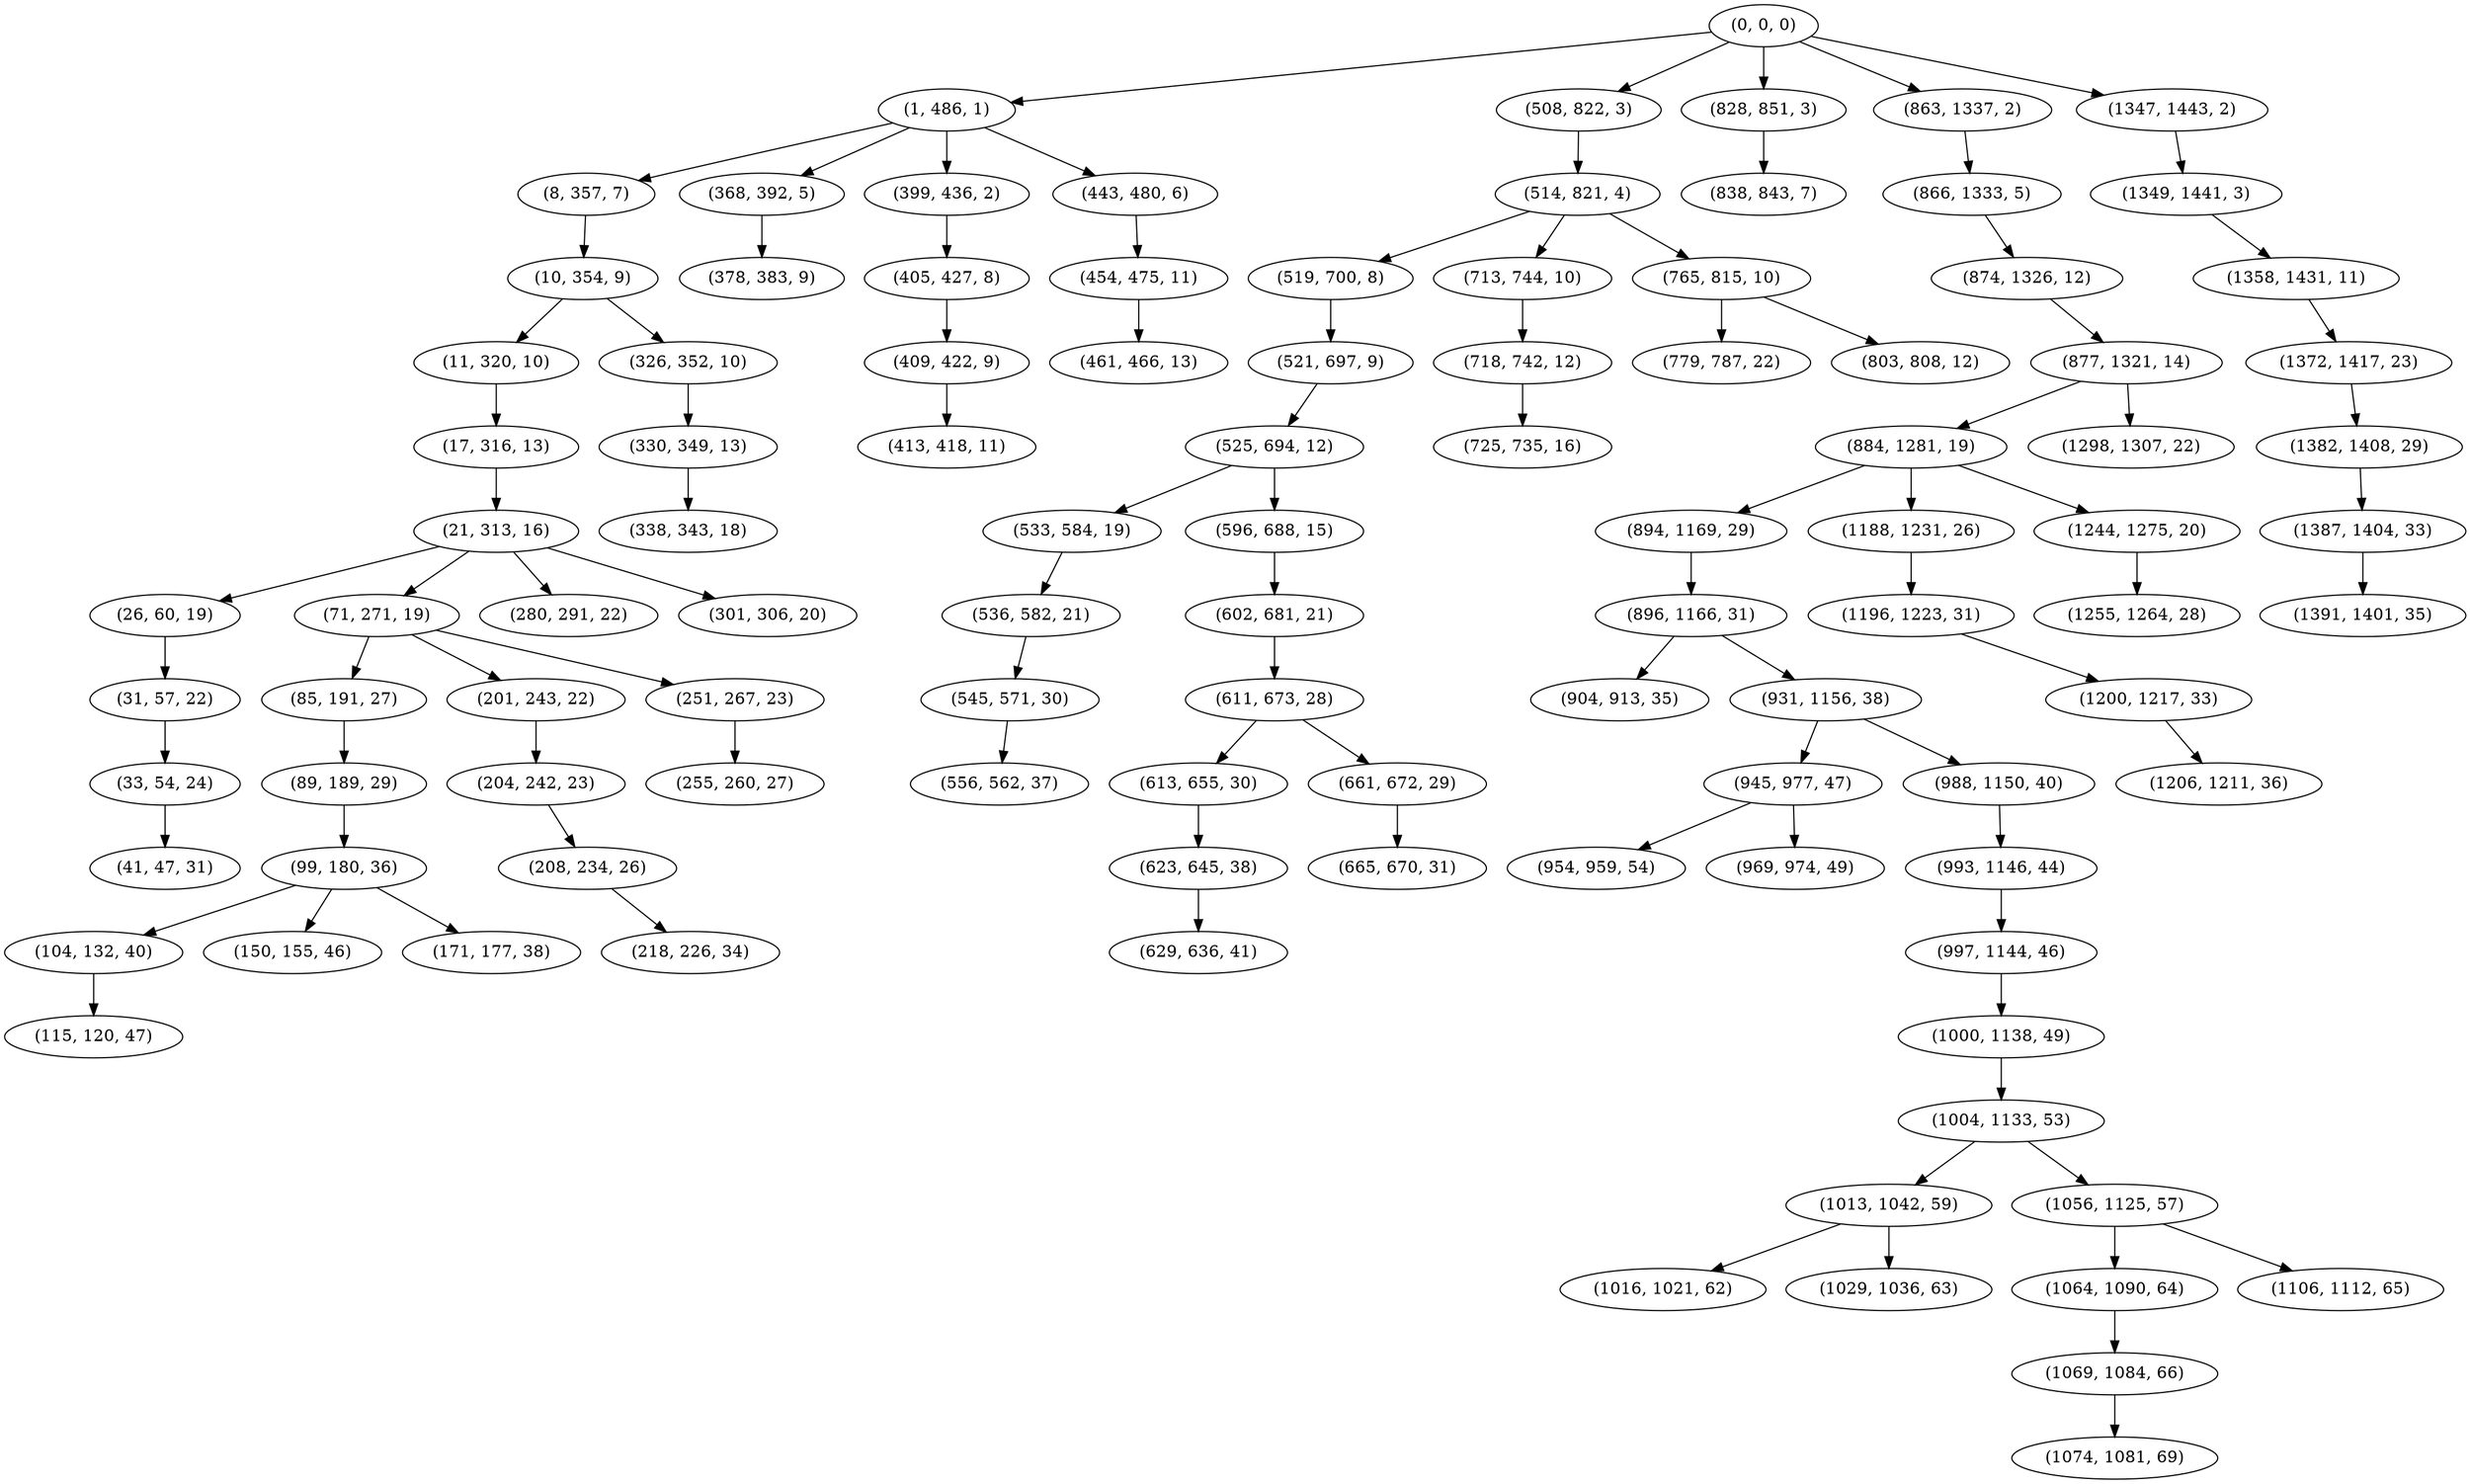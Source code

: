 digraph tree {
    "(0, 0, 0)";
    "(1, 486, 1)";
    "(8, 357, 7)";
    "(10, 354, 9)";
    "(11, 320, 10)";
    "(17, 316, 13)";
    "(21, 313, 16)";
    "(26, 60, 19)";
    "(31, 57, 22)";
    "(33, 54, 24)";
    "(41, 47, 31)";
    "(71, 271, 19)";
    "(85, 191, 27)";
    "(89, 189, 29)";
    "(99, 180, 36)";
    "(104, 132, 40)";
    "(115, 120, 47)";
    "(150, 155, 46)";
    "(171, 177, 38)";
    "(201, 243, 22)";
    "(204, 242, 23)";
    "(208, 234, 26)";
    "(218, 226, 34)";
    "(251, 267, 23)";
    "(255, 260, 27)";
    "(280, 291, 22)";
    "(301, 306, 20)";
    "(326, 352, 10)";
    "(330, 349, 13)";
    "(338, 343, 18)";
    "(368, 392, 5)";
    "(378, 383, 9)";
    "(399, 436, 2)";
    "(405, 427, 8)";
    "(409, 422, 9)";
    "(413, 418, 11)";
    "(443, 480, 6)";
    "(454, 475, 11)";
    "(461, 466, 13)";
    "(508, 822, 3)";
    "(514, 821, 4)";
    "(519, 700, 8)";
    "(521, 697, 9)";
    "(525, 694, 12)";
    "(533, 584, 19)";
    "(536, 582, 21)";
    "(545, 571, 30)";
    "(556, 562, 37)";
    "(596, 688, 15)";
    "(602, 681, 21)";
    "(611, 673, 28)";
    "(613, 655, 30)";
    "(623, 645, 38)";
    "(629, 636, 41)";
    "(661, 672, 29)";
    "(665, 670, 31)";
    "(713, 744, 10)";
    "(718, 742, 12)";
    "(725, 735, 16)";
    "(765, 815, 10)";
    "(779, 787, 22)";
    "(803, 808, 12)";
    "(828, 851, 3)";
    "(838, 843, 7)";
    "(863, 1337, 2)";
    "(866, 1333, 5)";
    "(874, 1326, 12)";
    "(877, 1321, 14)";
    "(884, 1281, 19)";
    "(894, 1169, 29)";
    "(896, 1166, 31)";
    "(904, 913, 35)";
    "(931, 1156, 38)";
    "(945, 977, 47)";
    "(954, 959, 54)";
    "(969, 974, 49)";
    "(988, 1150, 40)";
    "(993, 1146, 44)";
    "(997, 1144, 46)";
    "(1000, 1138, 49)";
    "(1004, 1133, 53)";
    "(1013, 1042, 59)";
    "(1016, 1021, 62)";
    "(1029, 1036, 63)";
    "(1056, 1125, 57)";
    "(1064, 1090, 64)";
    "(1069, 1084, 66)";
    "(1074, 1081, 69)";
    "(1106, 1112, 65)";
    "(1188, 1231, 26)";
    "(1196, 1223, 31)";
    "(1200, 1217, 33)";
    "(1206, 1211, 36)";
    "(1244, 1275, 20)";
    "(1255, 1264, 28)";
    "(1298, 1307, 22)";
    "(1347, 1443, 2)";
    "(1349, 1441, 3)";
    "(1358, 1431, 11)";
    "(1372, 1417, 23)";
    "(1382, 1408, 29)";
    "(1387, 1404, 33)";
    "(1391, 1401, 35)";
    "(0, 0, 0)" -> "(1, 486, 1)";
    "(0, 0, 0)" -> "(508, 822, 3)";
    "(0, 0, 0)" -> "(828, 851, 3)";
    "(0, 0, 0)" -> "(863, 1337, 2)";
    "(0, 0, 0)" -> "(1347, 1443, 2)";
    "(1, 486, 1)" -> "(8, 357, 7)";
    "(1, 486, 1)" -> "(368, 392, 5)";
    "(1, 486, 1)" -> "(399, 436, 2)";
    "(1, 486, 1)" -> "(443, 480, 6)";
    "(8, 357, 7)" -> "(10, 354, 9)";
    "(10, 354, 9)" -> "(11, 320, 10)";
    "(10, 354, 9)" -> "(326, 352, 10)";
    "(11, 320, 10)" -> "(17, 316, 13)";
    "(17, 316, 13)" -> "(21, 313, 16)";
    "(21, 313, 16)" -> "(26, 60, 19)";
    "(21, 313, 16)" -> "(71, 271, 19)";
    "(21, 313, 16)" -> "(280, 291, 22)";
    "(21, 313, 16)" -> "(301, 306, 20)";
    "(26, 60, 19)" -> "(31, 57, 22)";
    "(31, 57, 22)" -> "(33, 54, 24)";
    "(33, 54, 24)" -> "(41, 47, 31)";
    "(71, 271, 19)" -> "(85, 191, 27)";
    "(71, 271, 19)" -> "(201, 243, 22)";
    "(71, 271, 19)" -> "(251, 267, 23)";
    "(85, 191, 27)" -> "(89, 189, 29)";
    "(89, 189, 29)" -> "(99, 180, 36)";
    "(99, 180, 36)" -> "(104, 132, 40)";
    "(99, 180, 36)" -> "(150, 155, 46)";
    "(99, 180, 36)" -> "(171, 177, 38)";
    "(104, 132, 40)" -> "(115, 120, 47)";
    "(201, 243, 22)" -> "(204, 242, 23)";
    "(204, 242, 23)" -> "(208, 234, 26)";
    "(208, 234, 26)" -> "(218, 226, 34)";
    "(251, 267, 23)" -> "(255, 260, 27)";
    "(326, 352, 10)" -> "(330, 349, 13)";
    "(330, 349, 13)" -> "(338, 343, 18)";
    "(368, 392, 5)" -> "(378, 383, 9)";
    "(399, 436, 2)" -> "(405, 427, 8)";
    "(405, 427, 8)" -> "(409, 422, 9)";
    "(409, 422, 9)" -> "(413, 418, 11)";
    "(443, 480, 6)" -> "(454, 475, 11)";
    "(454, 475, 11)" -> "(461, 466, 13)";
    "(508, 822, 3)" -> "(514, 821, 4)";
    "(514, 821, 4)" -> "(519, 700, 8)";
    "(514, 821, 4)" -> "(713, 744, 10)";
    "(514, 821, 4)" -> "(765, 815, 10)";
    "(519, 700, 8)" -> "(521, 697, 9)";
    "(521, 697, 9)" -> "(525, 694, 12)";
    "(525, 694, 12)" -> "(533, 584, 19)";
    "(525, 694, 12)" -> "(596, 688, 15)";
    "(533, 584, 19)" -> "(536, 582, 21)";
    "(536, 582, 21)" -> "(545, 571, 30)";
    "(545, 571, 30)" -> "(556, 562, 37)";
    "(596, 688, 15)" -> "(602, 681, 21)";
    "(602, 681, 21)" -> "(611, 673, 28)";
    "(611, 673, 28)" -> "(613, 655, 30)";
    "(611, 673, 28)" -> "(661, 672, 29)";
    "(613, 655, 30)" -> "(623, 645, 38)";
    "(623, 645, 38)" -> "(629, 636, 41)";
    "(661, 672, 29)" -> "(665, 670, 31)";
    "(713, 744, 10)" -> "(718, 742, 12)";
    "(718, 742, 12)" -> "(725, 735, 16)";
    "(765, 815, 10)" -> "(779, 787, 22)";
    "(765, 815, 10)" -> "(803, 808, 12)";
    "(828, 851, 3)" -> "(838, 843, 7)";
    "(863, 1337, 2)" -> "(866, 1333, 5)";
    "(866, 1333, 5)" -> "(874, 1326, 12)";
    "(874, 1326, 12)" -> "(877, 1321, 14)";
    "(877, 1321, 14)" -> "(884, 1281, 19)";
    "(877, 1321, 14)" -> "(1298, 1307, 22)";
    "(884, 1281, 19)" -> "(894, 1169, 29)";
    "(884, 1281, 19)" -> "(1188, 1231, 26)";
    "(884, 1281, 19)" -> "(1244, 1275, 20)";
    "(894, 1169, 29)" -> "(896, 1166, 31)";
    "(896, 1166, 31)" -> "(904, 913, 35)";
    "(896, 1166, 31)" -> "(931, 1156, 38)";
    "(931, 1156, 38)" -> "(945, 977, 47)";
    "(931, 1156, 38)" -> "(988, 1150, 40)";
    "(945, 977, 47)" -> "(954, 959, 54)";
    "(945, 977, 47)" -> "(969, 974, 49)";
    "(988, 1150, 40)" -> "(993, 1146, 44)";
    "(993, 1146, 44)" -> "(997, 1144, 46)";
    "(997, 1144, 46)" -> "(1000, 1138, 49)";
    "(1000, 1138, 49)" -> "(1004, 1133, 53)";
    "(1004, 1133, 53)" -> "(1013, 1042, 59)";
    "(1004, 1133, 53)" -> "(1056, 1125, 57)";
    "(1013, 1042, 59)" -> "(1016, 1021, 62)";
    "(1013, 1042, 59)" -> "(1029, 1036, 63)";
    "(1056, 1125, 57)" -> "(1064, 1090, 64)";
    "(1056, 1125, 57)" -> "(1106, 1112, 65)";
    "(1064, 1090, 64)" -> "(1069, 1084, 66)";
    "(1069, 1084, 66)" -> "(1074, 1081, 69)";
    "(1188, 1231, 26)" -> "(1196, 1223, 31)";
    "(1196, 1223, 31)" -> "(1200, 1217, 33)";
    "(1200, 1217, 33)" -> "(1206, 1211, 36)";
    "(1244, 1275, 20)" -> "(1255, 1264, 28)";
    "(1347, 1443, 2)" -> "(1349, 1441, 3)";
    "(1349, 1441, 3)" -> "(1358, 1431, 11)";
    "(1358, 1431, 11)" -> "(1372, 1417, 23)";
    "(1372, 1417, 23)" -> "(1382, 1408, 29)";
    "(1382, 1408, 29)" -> "(1387, 1404, 33)";
    "(1387, 1404, 33)" -> "(1391, 1401, 35)";
}
